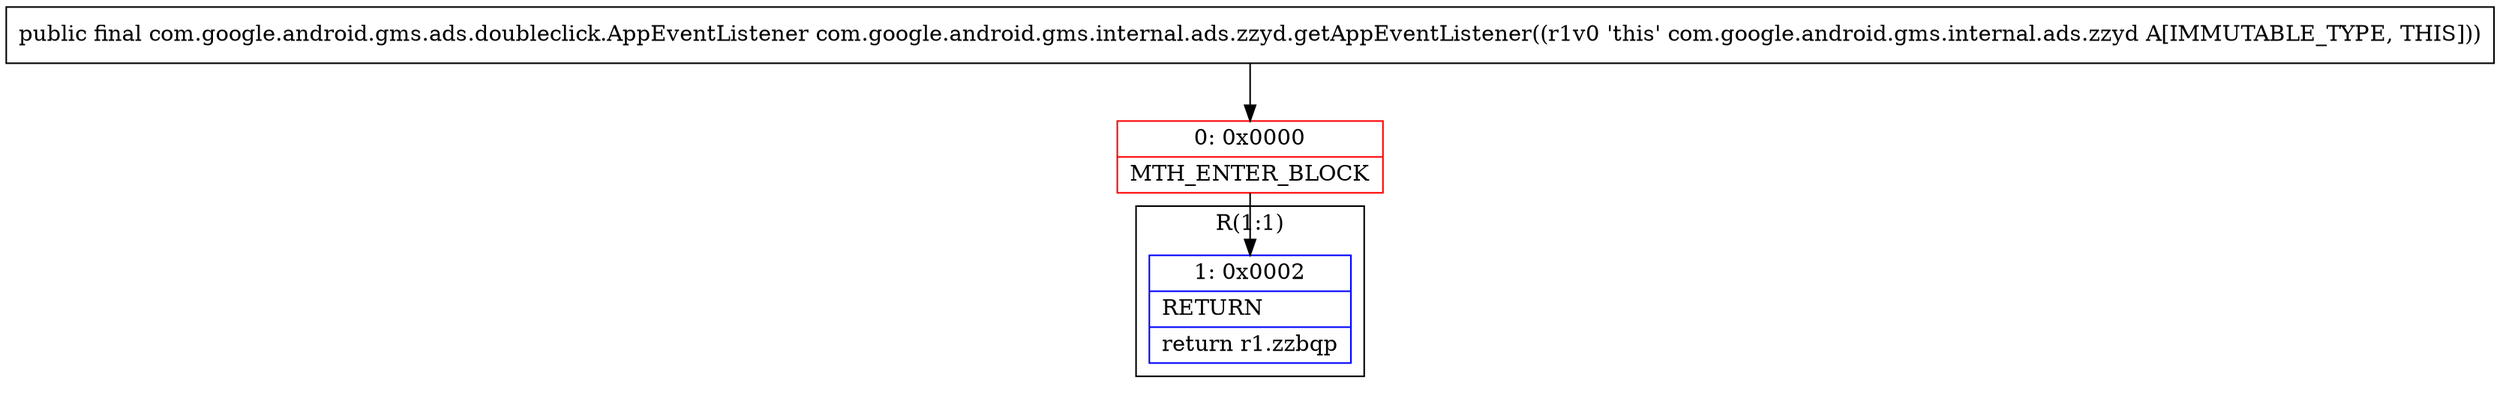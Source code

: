 digraph "CFG forcom.google.android.gms.internal.ads.zzyd.getAppEventListener()Lcom\/google\/android\/gms\/ads\/doubleclick\/AppEventListener;" {
subgraph cluster_Region_319058749 {
label = "R(1:1)";
node [shape=record,color=blue];
Node_1 [shape=record,label="{1\:\ 0x0002|RETURN\l|return r1.zzbqp\l}"];
}
Node_0 [shape=record,color=red,label="{0\:\ 0x0000|MTH_ENTER_BLOCK\l}"];
MethodNode[shape=record,label="{public final com.google.android.gms.ads.doubleclick.AppEventListener com.google.android.gms.internal.ads.zzyd.getAppEventListener((r1v0 'this' com.google.android.gms.internal.ads.zzyd A[IMMUTABLE_TYPE, THIS])) }"];
MethodNode -> Node_0;
Node_0 -> Node_1;
}

